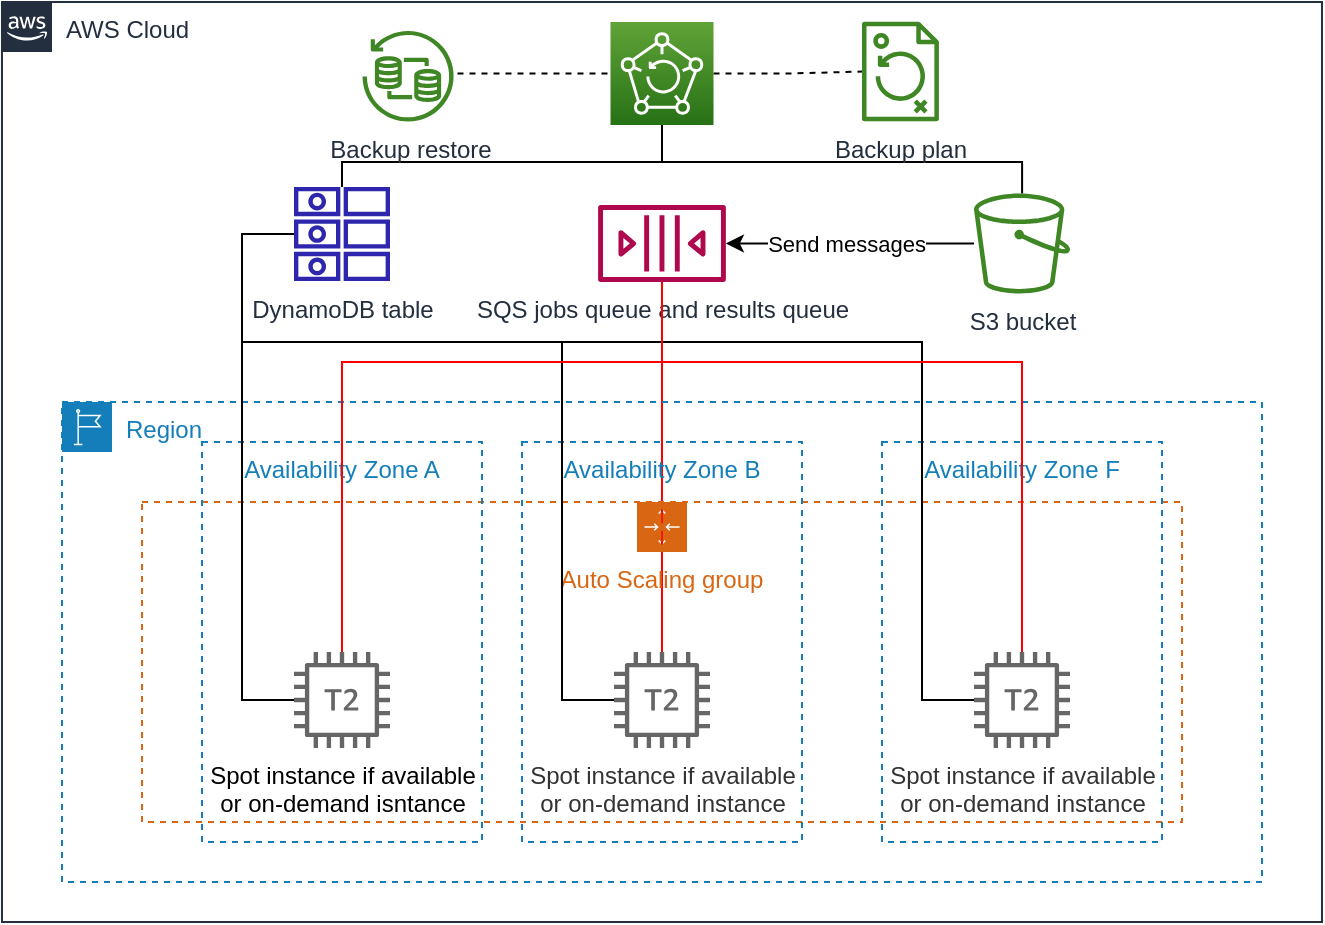 <mxfile version="16.1.2" type="github">
  <diagram id="cME252c6W4aEXwsCyLv5" name="Page-1">
    <mxGraphModel dx="823" dy="512" grid="1" gridSize="10" guides="1" tooltips="1" connect="1" arrows="1" fold="1" page="1" pageScale="1" pageWidth="827" pageHeight="1169" math="0" shadow="0">
      <root>
        <mxCell id="0" />
        <mxCell id="1" parent="0" />
        <mxCell id="NMswbRZP6GI7_niNWSXg-3" value="AWS Cloud" style="points=[[0,0],[0.25,0],[0.5,0],[0.75,0],[1,0],[1,0.25],[1,0.5],[1,0.75],[1,1],[0.75,1],[0.5,1],[0.25,1],[0,1],[0,0.75],[0,0.5],[0,0.25]];outlineConnect=0;gradientColor=none;html=1;whiteSpace=wrap;fontSize=12;fontStyle=0;container=0;pointerEvents=0;collapsible=0;recursiveResize=0;shape=mxgraph.aws4.group;grIcon=mxgraph.aws4.group_aws_cloud_alt;strokeColor=#232F3E;fillColor=none;verticalAlign=top;align=left;spacingLeft=30;fontColor=#232F3E;dashed=0;" parent="1" vertex="1">
          <mxGeometry x="89.99" y="20" width="660" height="460" as="geometry" />
        </mxCell>
        <mxCell id="pLaGBhMfTqFgUrWbgc2y-10" style="edgeStyle=orthogonalEdgeStyle;rounded=0;orthogonalLoop=1;jettySize=auto;html=1;fontColor=#000000;startArrow=none;startFill=0;endArrow=none;endFill=0;strokeColor=#FF0000;" edge="1" parent="1" source="NMswbRZP6GI7_niNWSXg-11">
          <mxGeometry relative="1" as="geometry">
            <mxPoint x="420" y="160" as="targetPoint" />
            <Array as="points">
              <mxPoint x="420" y="220" />
              <mxPoint x="420" y="220" />
            </Array>
          </mxGeometry>
        </mxCell>
        <mxCell id="pLaGBhMfTqFgUrWbgc2y-23" style="edgeStyle=orthogonalEdgeStyle;rounded=0;orthogonalLoop=1;jettySize=auto;html=1;fontColor=#000000;startArrow=none;startFill=0;endArrow=none;endFill=0;strokeColor=#000000;" edge="1" parent="1" source="NMswbRZP6GI7_niNWSXg-13" target="pLaGBhMfTqFgUrWbgc2y-17">
          <mxGeometry relative="1" as="geometry">
            <Array as="points">
              <mxPoint x="600" y="100" />
              <mxPoint x="420" y="100" />
            </Array>
          </mxGeometry>
        </mxCell>
        <mxCell id="NMswbRZP6GI7_niNWSXg-13" value="S3 bucket" style="sketch=0;outlineConnect=0;fontColor=#232F3E;gradientColor=none;fillColor=#3F8624;strokeColor=none;dashed=0;verticalLabelPosition=bottom;verticalAlign=top;align=center;html=1;fontSize=12;fontStyle=0;aspect=fixed;pointerEvents=1;shape=mxgraph.aws4.bucket;" parent="1" vertex="1">
          <mxGeometry x="576" y="115.75" width="48.08" height="50" as="geometry" />
        </mxCell>
        <mxCell id="NMswbRZP6GI7_niNWSXg-14" value="SQS jobs queue and results queue" style="sketch=0;outlineConnect=0;fontColor=#232F3E;gradientColor=none;fillColor=#B0084D;strokeColor=none;dashed=0;verticalLabelPosition=bottom;verticalAlign=top;align=center;html=1;fontSize=12;fontStyle=0;aspect=fixed;pointerEvents=1;shape=mxgraph.aws4.queue;horizontal=1;" parent="1" vertex="1">
          <mxGeometry x="388.05" y="121.5" width="63.89" height="38.5" as="geometry" />
        </mxCell>
        <mxCell id="pLaGBhMfTqFgUrWbgc2y-3" style="edgeStyle=orthogonalEdgeStyle;rounded=0;orthogonalLoop=1;jettySize=auto;html=1;fontColor=#000000;" edge="1" parent="1" source="NMswbRZP6GI7_niNWSXg-13" target="NMswbRZP6GI7_niNWSXg-14">
          <mxGeometry relative="1" as="geometry" />
        </mxCell>
        <mxCell id="pLaGBhMfTqFgUrWbgc2y-4" value="Send messages" style="edgeLabel;html=1;align=center;verticalAlign=middle;resizable=0;points=[];fontColor=#000000;" vertex="1" connectable="0" parent="pLaGBhMfTqFgUrWbgc2y-3">
          <mxGeometry x="0.306" y="3" relative="1" as="geometry">
            <mxPoint x="17" y="-3" as="offset" />
          </mxGeometry>
        </mxCell>
        <mxCell id="pLaGBhMfTqFgUrWbgc2y-21" style="edgeStyle=orthogonalEdgeStyle;rounded=0;orthogonalLoop=1;jettySize=auto;html=1;fontColor=#000000;startArrow=none;startFill=0;endArrow=none;endFill=0;strokeColor=#000000;" edge="1" parent="1" source="NMswbRZP6GI7_niNWSXg-15" target="pLaGBhMfTqFgUrWbgc2y-17">
          <mxGeometry relative="1" as="geometry">
            <Array as="points">
              <mxPoint x="260" y="100" />
              <mxPoint x="420" y="100" />
            </Array>
          </mxGeometry>
        </mxCell>
        <mxCell id="NMswbRZP6GI7_niNWSXg-15" value="DynamoDB table" style="sketch=0;outlineConnect=0;fontColor=#232F3E;gradientColor=none;fillColor=#2E27AD;strokeColor=none;dashed=0;verticalLabelPosition=bottom;verticalAlign=top;align=center;html=1;fontSize=12;fontStyle=0;aspect=fixed;pointerEvents=1;shape=mxgraph.aws4.attributes;" parent="1" vertex="1">
          <mxGeometry x="236" y="112" width="48" height="48" as="geometry" />
        </mxCell>
        <mxCell id="pLaGBhMfTqFgUrWbgc2y-1" value="" style="group" vertex="1" connectable="0" parent="1">
          <mxGeometry x="120" y="220" width="600" height="240" as="geometry" />
        </mxCell>
        <mxCell id="NMswbRZP6GI7_niNWSXg-4" value="Region" style="points=[[0,0],[0.25,0],[0.5,0],[0.75,0],[1,0],[1,0.25],[1,0.5],[1,0.75],[1,1],[0.75,1],[0.5,1],[0.25,1],[0,1],[0,0.75],[0,0.5],[0,0.25]];outlineConnect=0;gradientColor=none;html=1;whiteSpace=wrap;fontSize=12;fontStyle=0;container=0;pointerEvents=0;collapsible=0;recursiveResize=0;shape=mxgraph.aws4.group;grIcon=mxgraph.aws4.group_region;strokeColor=#147EBA;fillColor=none;verticalAlign=top;align=left;spacingLeft=30;fontColor=#147EBA;dashed=1;" parent="pLaGBhMfTqFgUrWbgc2y-1" vertex="1">
          <mxGeometry width="600" height="240" as="geometry" />
        </mxCell>
        <mxCell id="NMswbRZP6GI7_niNWSXg-5" value="Auto Scaling group" style="points=[[0,0],[0.25,0],[0.5,0],[0.75,0],[1,0],[1,0.25],[1,0.5],[1,0.75],[1,1],[0.75,1],[0.5,1],[0.25,1],[0,1],[0,0.75],[0,0.5],[0,0.25]];outlineConnect=0;gradientColor=none;html=1;whiteSpace=wrap;fontSize=12;fontStyle=0;container=1;pointerEvents=0;collapsible=0;recursiveResize=0;shape=mxgraph.aws4.groupCenter;grIcon=mxgraph.aws4.group_auto_scaling_group;grStroke=1;strokeColor=#D86613;fillColor=none;verticalAlign=top;align=center;fontColor=#D86613;dashed=1;spacingTop=25;" parent="pLaGBhMfTqFgUrWbgc2y-1" vertex="1">
          <mxGeometry x="40" y="50" width="520" height="160" as="geometry" />
        </mxCell>
        <mxCell id="NMswbRZP6GI7_niNWSXg-9" value="" style="shape=image;html=1;verticalAlign=top;verticalLabelPosition=bottom;labelBackgroundColor=#ffffff;imageAspect=0;aspect=fixed;image=https://cdn0.iconfinder.com/data/icons/font-awesome-solid-vol-2/512/ellipsis-h-128.png;fontColor=#666666;" parent="NMswbRZP6GI7_niNWSXg-5" vertex="1">
          <mxGeometry x="340" y="68" width="24" height="24" as="geometry" />
        </mxCell>
        <mxCell id="NMswbRZP6GI7_niNWSXg-6" value="Availability Zone A" style="fillColor=none;strokeColor=#147EBA;dashed=1;verticalAlign=top;fontStyle=0;fontColor=#147EBA;" parent="pLaGBhMfTqFgUrWbgc2y-1" vertex="1">
          <mxGeometry x="70" y="20" width="140" height="200" as="geometry" />
        </mxCell>
        <mxCell id="NMswbRZP6GI7_niNWSXg-7" value="Availability Zone B" style="fillColor=none;strokeColor=#147EBA;dashed=1;verticalAlign=top;fontStyle=0;fontColor=#147EBA;" parent="pLaGBhMfTqFgUrWbgc2y-1" vertex="1">
          <mxGeometry x="230" y="20" width="140" height="200" as="geometry" />
        </mxCell>
        <mxCell id="NMswbRZP6GI7_niNWSXg-8" value="Availability Zone F" style="fillColor=none;strokeColor=#147EBA;dashed=1;verticalAlign=top;fontStyle=0;fontColor=#147EBA;" parent="pLaGBhMfTqFgUrWbgc2y-1" vertex="1">
          <mxGeometry x="410" y="20" width="140" height="200" as="geometry" />
        </mxCell>
        <mxCell id="NMswbRZP6GI7_niNWSXg-10" value="Spot instance if available&lt;br&gt;or on-demand isntance" style="sketch=0;outlineConnect=0;fontColor=#000000;gradientColor=none;fillColor=#666666;strokeColor=none;dashed=0;verticalLabelPosition=bottom;verticalAlign=top;align=center;html=1;fontSize=12;fontStyle=0;aspect=fixed;pointerEvents=1;shape=mxgraph.aws4.t2_instance;" parent="pLaGBhMfTqFgUrWbgc2y-1" vertex="1">
          <mxGeometry x="116" y="125" width="48" height="48" as="geometry" />
        </mxCell>
        <mxCell id="NMswbRZP6GI7_niNWSXg-11" value="Spot instance if available&lt;br&gt;or on-demand instance" style="sketch=0;outlineConnect=0;fontColor=#333333;fillColor=#666666;strokeColor=#666666;dashed=0;verticalLabelPosition=bottom;verticalAlign=top;align=center;html=1;fontSize=12;fontStyle=0;aspect=fixed;pointerEvents=1;shape=mxgraph.aws4.t2_instance;" parent="pLaGBhMfTqFgUrWbgc2y-1" vertex="1">
          <mxGeometry x="276" y="125" width="48" height="48" as="geometry" />
        </mxCell>
        <mxCell id="NMswbRZP6GI7_niNWSXg-12" value="Spot instance if available&lt;br&gt;or on-demand instance" style="sketch=0;outlineConnect=0;fontColor=#333333;fillColor=#666666;strokeColor=#666666;dashed=0;verticalLabelPosition=bottom;verticalAlign=top;align=center;html=1;fontSize=12;fontStyle=0;aspect=fixed;pointerEvents=1;shape=mxgraph.aws4.t2_instance;" parent="pLaGBhMfTqFgUrWbgc2y-1" vertex="1">
          <mxGeometry x="456" y="125" width="48" height="48" as="geometry" />
        </mxCell>
        <mxCell id="pLaGBhMfTqFgUrWbgc2y-14" style="edgeStyle=orthogonalEdgeStyle;rounded=0;orthogonalLoop=1;jettySize=auto;html=1;fontColor=#000000;startArrow=none;startFill=0;endArrow=none;endFill=0;strokeColor=#000000;" edge="1" parent="1" source="NMswbRZP6GI7_niNWSXg-15" target="NMswbRZP6GI7_niNWSXg-10">
          <mxGeometry relative="1" as="geometry">
            <Array as="points">
              <mxPoint x="210" y="136" />
              <mxPoint x="210" y="369" />
            </Array>
          </mxGeometry>
        </mxCell>
        <mxCell id="pLaGBhMfTqFgUrWbgc2y-15" style="edgeStyle=orthogonalEdgeStyle;rounded=0;orthogonalLoop=1;jettySize=auto;html=1;fontColor=#000000;startArrow=none;startFill=0;endArrow=none;endFill=0;strokeColor=#000000;" edge="1" parent="1" source="NMswbRZP6GI7_niNWSXg-15" target="NMswbRZP6GI7_niNWSXg-11">
          <mxGeometry relative="1" as="geometry">
            <Array as="points">
              <mxPoint x="210" y="136" />
              <mxPoint x="210" y="190" />
              <mxPoint x="370" y="190" />
              <mxPoint x="370" y="369" />
            </Array>
          </mxGeometry>
        </mxCell>
        <mxCell id="pLaGBhMfTqFgUrWbgc2y-8" style="edgeStyle=orthogonalEdgeStyle;rounded=0;orthogonalLoop=1;jettySize=auto;html=1;fontColor=#000000;startArrow=none;startFill=0;endArrow=none;endFill=0;strokeColor=#FF0000;" edge="1" parent="1" source="NMswbRZP6GI7_niNWSXg-10" target="NMswbRZP6GI7_niNWSXg-14">
          <mxGeometry relative="1" as="geometry">
            <mxPoint x="420" y="170" as="targetPoint" />
            <Array as="points">
              <mxPoint x="260" y="200" />
              <mxPoint x="420" y="200" />
            </Array>
          </mxGeometry>
        </mxCell>
        <mxCell id="pLaGBhMfTqFgUrWbgc2y-16" style="edgeStyle=orthogonalEdgeStyle;rounded=0;orthogonalLoop=1;jettySize=auto;html=1;fontColor=#000000;startArrow=none;startFill=0;endArrow=none;endFill=0;strokeColor=#000000;" edge="1" parent="1" source="NMswbRZP6GI7_niNWSXg-15" target="NMswbRZP6GI7_niNWSXg-12">
          <mxGeometry relative="1" as="geometry">
            <Array as="points">
              <mxPoint x="210" y="136" />
              <mxPoint x="210" y="190" />
              <mxPoint x="550" y="190" />
              <mxPoint x="550" y="369" />
            </Array>
          </mxGeometry>
        </mxCell>
        <mxCell id="pLaGBhMfTqFgUrWbgc2y-11" style="edgeStyle=orthogonalEdgeStyle;rounded=0;orthogonalLoop=1;jettySize=auto;html=1;fontColor=#000000;startArrow=none;startFill=0;endArrow=none;endFill=0;strokeColor=#FF0000;" edge="1" parent="1" source="NMswbRZP6GI7_niNWSXg-12" target="NMswbRZP6GI7_niNWSXg-14">
          <mxGeometry relative="1" as="geometry">
            <Array as="points">
              <mxPoint x="600" y="200" />
              <mxPoint x="420" y="200" />
            </Array>
          </mxGeometry>
        </mxCell>
        <mxCell id="pLaGBhMfTqFgUrWbgc2y-25" style="edgeStyle=orthogonalEdgeStyle;rounded=0;orthogonalLoop=1;jettySize=auto;html=1;fontColor=#000000;startArrow=none;startFill=0;endArrow=none;endFill=0;strokeColor=#000000;dashed=1;" edge="1" parent="1" source="pLaGBhMfTqFgUrWbgc2y-17" target="pLaGBhMfTqFgUrWbgc2y-19">
          <mxGeometry relative="1" as="geometry" />
        </mxCell>
        <mxCell id="pLaGBhMfTqFgUrWbgc2y-17" value="" style="sketch=0;points=[[0,0,0],[0.25,0,0],[0.5,0,0],[0.75,0,0],[1,0,0],[0,1,0],[0.25,1,0],[0.5,1,0],[0.75,1,0],[1,1,0],[0,0.25,0],[0,0.5,0],[0,0.75,0],[1,0.25,0],[1,0.5,0],[1,0.75,0]];outlineConnect=0;fontColor=#232F3E;gradientColor=#60A337;gradientDirection=north;fillColor=#277116;strokeColor=#ffffff;dashed=0;verticalLabelPosition=bottom;verticalAlign=top;align=center;html=1;fontSize=12;fontStyle=0;aspect=fixed;shape=mxgraph.aws4.resourceIcon;resIcon=mxgraph.aws4.backup;" vertex="1" parent="1">
          <mxGeometry x="394.25" y="30" width="51.5" height="51.5" as="geometry" />
        </mxCell>
        <mxCell id="pLaGBhMfTqFgUrWbgc2y-19" value="Backup plan" style="sketch=0;outlineConnect=0;fontColor=#232F3E;gradientColor=none;fillColor=#3F8624;strokeColor=none;dashed=0;verticalLabelPosition=bottom;verticalAlign=top;align=center;html=1;fontSize=12;fontStyle=0;aspect=fixed;pointerEvents=1;shape=mxgraph.aws4.backup_plan;" vertex="1" parent="1">
          <mxGeometry x="520" y="29.75" width="38.45" height="50" as="geometry" />
        </mxCell>
        <mxCell id="pLaGBhMfTqFgUrWbgc2y-24" value="" style="edgeStyle=orthogonalEdgeStyle;rounded=0;orthogonalLoop=1;jettySize=auto;html=1;fontColor=#000000;startArrow=none;startFill=0;endArrow=none;endFill=0;strokeColor=#000000;dashed=1;" edge="1" parent="1" source="pLaGBhMfTqFgUrWbgc2y-20" target="pLaGBhMfTqFgUrWbgc2y-17">
          <mxGeometry relative="1" as="geometry" />
        </mxCell>
        <mxCell id="pLaGBhMfTqFgUrWbgc2y-20" value="Backup restore" style="sketch=0;outlineConnect=0;fontColor=#232F3E;gradientColor=none;fillColor=#3F8624;strokeColor=none;dashed=0;verticalLabelPosition=bottom;verticalAlign=top;align=center;html=1;fontSize=12;fontStyle=0;aspect=fixed;pointerEvents=1;shape=mxgraph.aws4.backup_restore;" vertex="1" parent="1">
          <mxGeometry x="270" y="31.75" width="48" height="48" as="geometry" />
        </mxCell>
      </root>
    </mxGraphModel>
  </diagram>
</mxfile>
